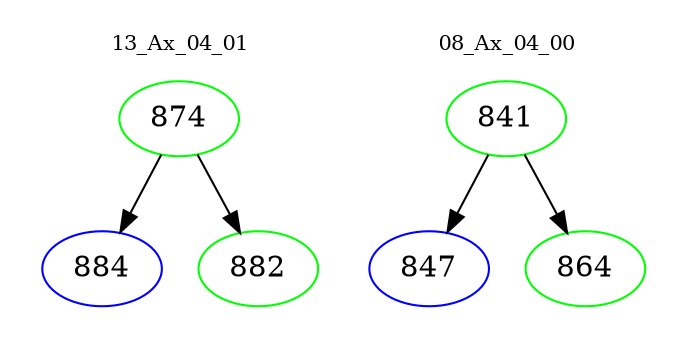 digraph{
subgraph cluster_0 {
color = white
label = "13_Ax_04_01";
fontsize=10;
T0_874 [label="874", color="green"]
T0_874 -> T0_884 [color="black"]
T0_884 [label="884", color="blue"]
T0_874 -> T0_882 [color="black"]
T0_882 [label="882", color="green"]
}
subgraph cluster_1 {
color = white
label = "08_Ax_04_00";
fontsize=10;
T1_841 [label="841", color="green"]
T1_841 -> T1_847 [color="black"]
T1_847 [label="847", color="blue"]
T1_841 -> T1_864 [color="black"]
T1_864 [label="864", color="green"]
}
}
